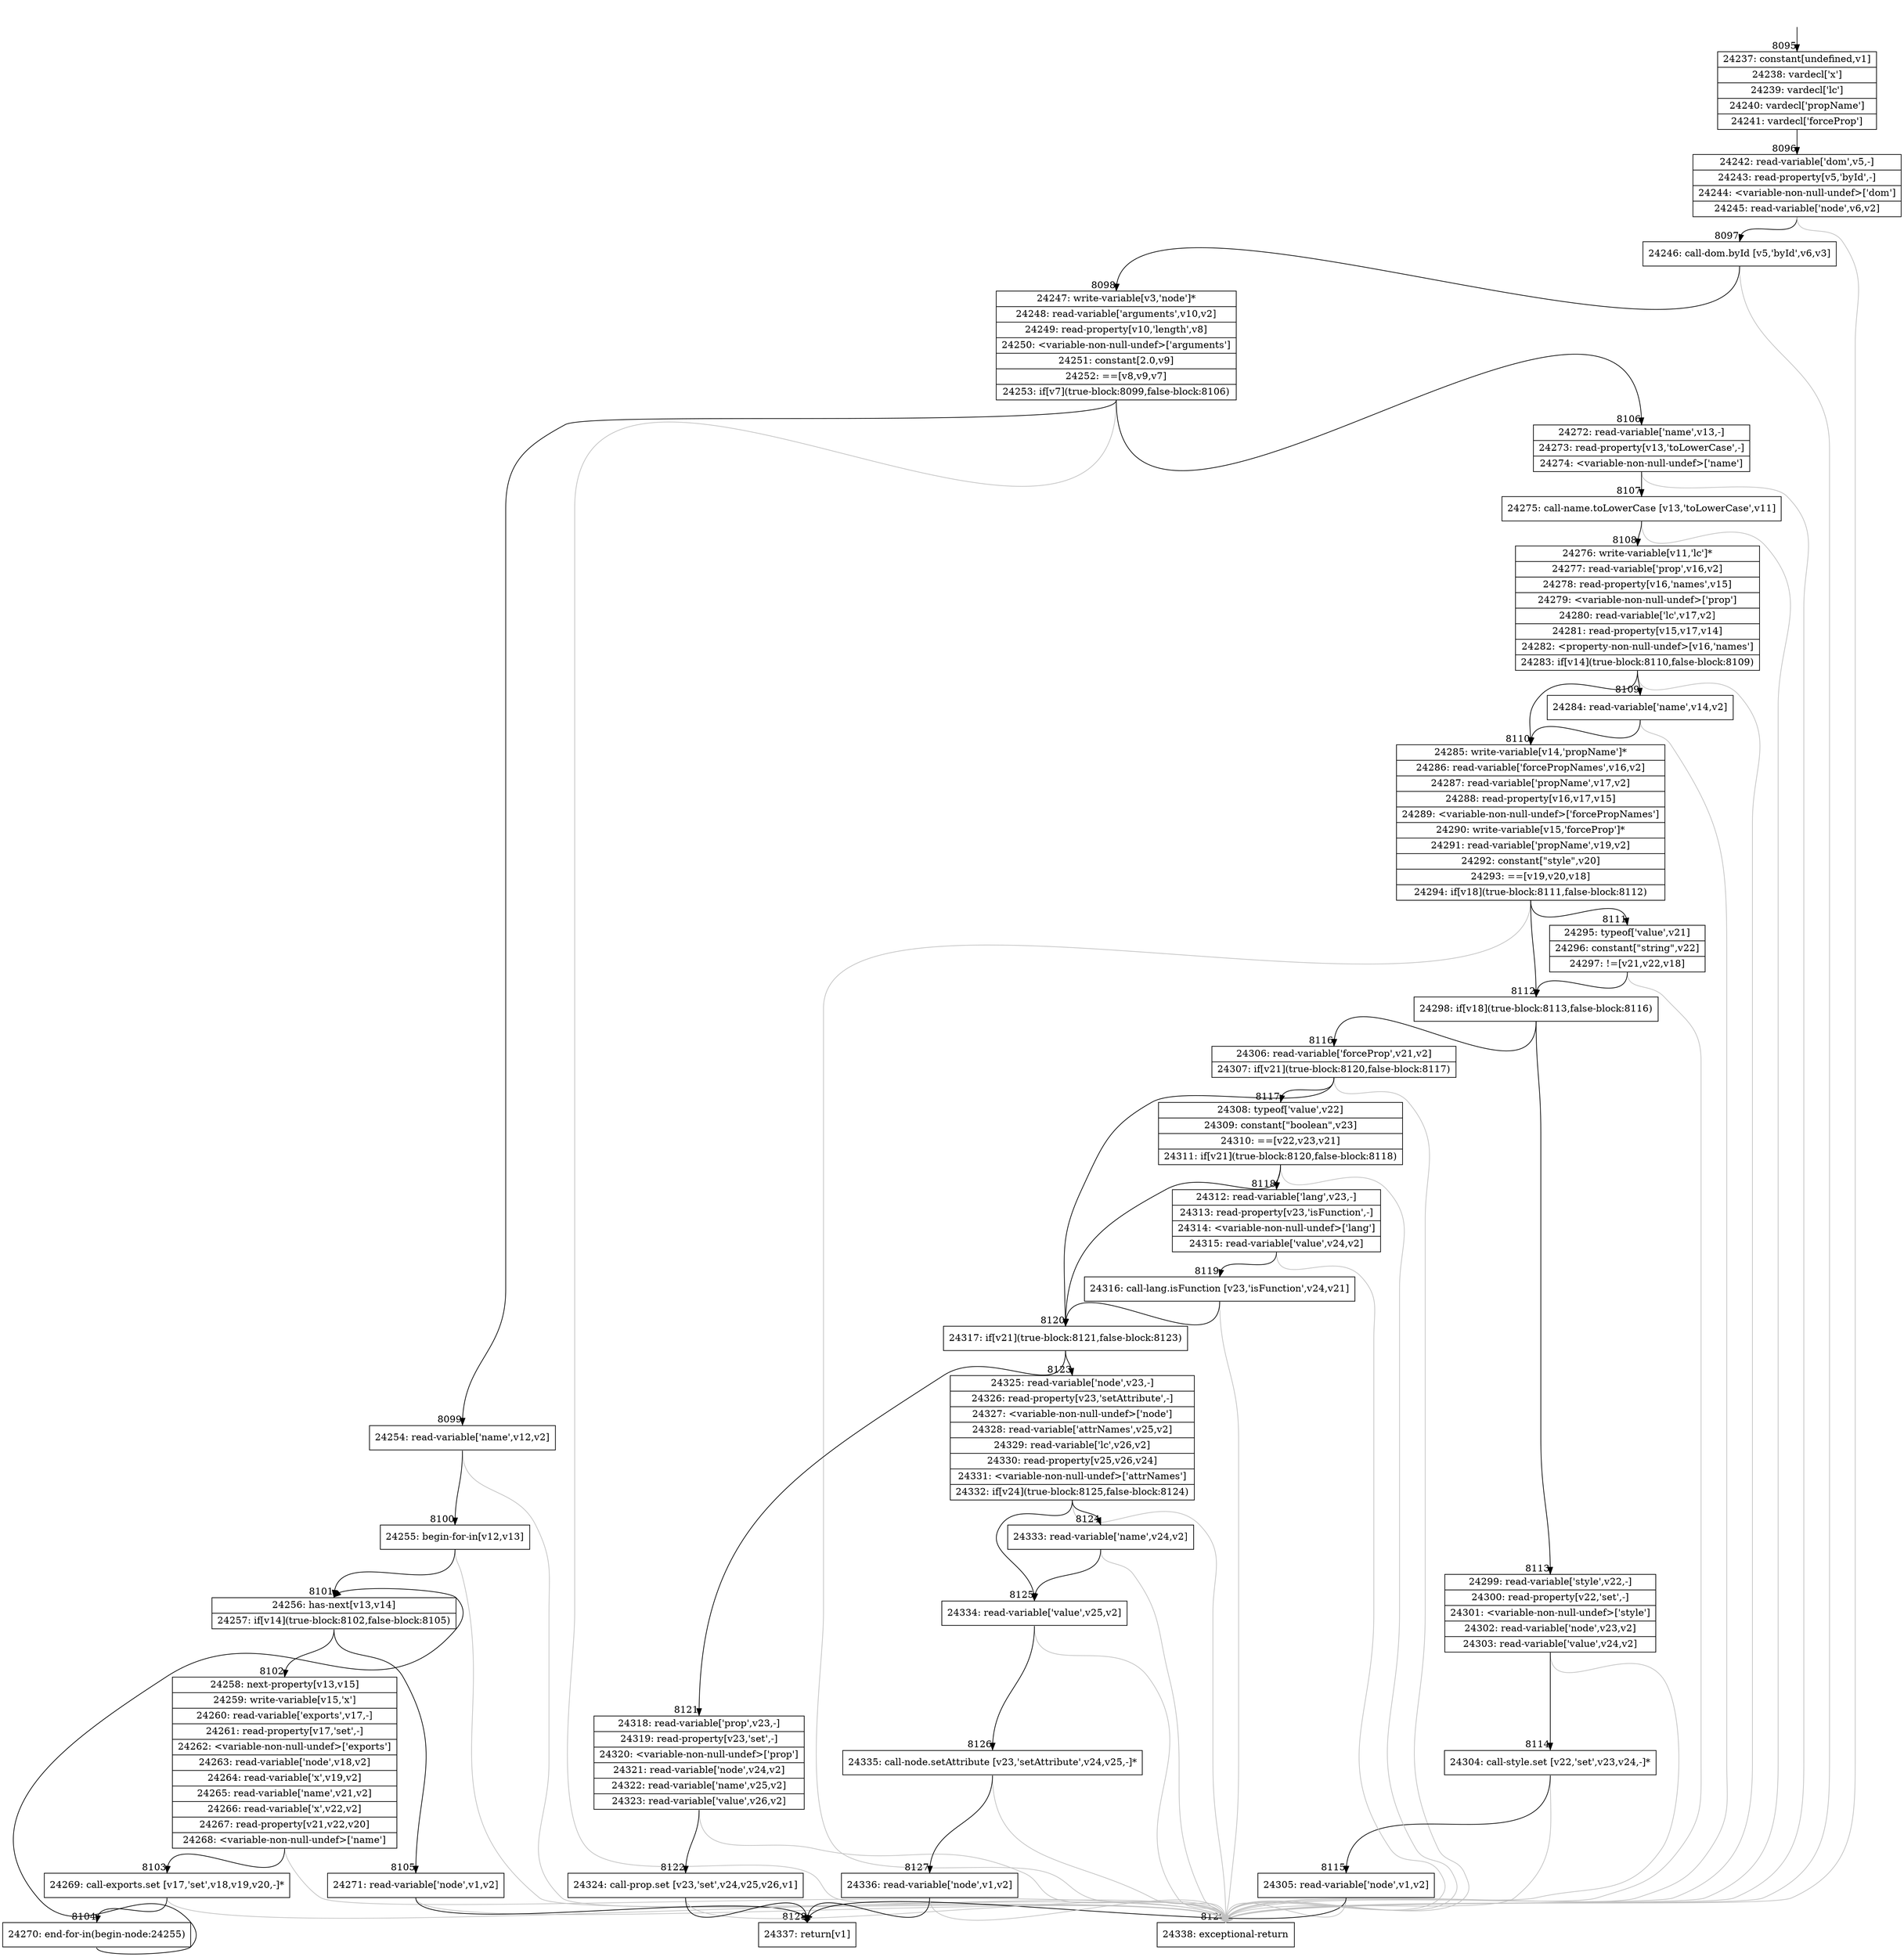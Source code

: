 digraph {
rankdir="TD"
BB_entry546[shape=none,label=""];
BB_entry546 -> BB8095 [tailport=s, headport=n, headlabel="    8095"]
BB8095 [shape=record label="{24237: constant[undefined,v1]|24238: vardecl['x']|24239: vardecl['lc']|24240: vardecl['propName']|24241: vardecl['forceProp']}" ] 
BB8095 -> BB8096 [tailport=s, headport=n, headlabel="      8096"]
BB8096 [shape=record label="{24242: read-variable['dom',v5,-]|24243: read-property[v5,'byId',-]|24244: \<variable-non-null-undef\>['dom']|24245: read-variable['node',v6,v2]}" ] 
BB8096 -> BB8097 [tailport=s, headport=n, headlabel="      8097"]
BB8096 -> BB8129 [tailport=s, headport=n, color=gray, headlabel="      8129"]
BB8097 [shape=record label="{24246: call-dom.byId [v5,'byId',v6,v3]}" ] 
BB8097 -> BB8098 [tailport=s, headport=n, headlabel="      8098"]
BB8097 -> BB8129 [tailport=s, headport=n, color=gray]
BB8098 [shape=record label="{24247: write-variable[v3,'node']*|24248: read-variable['arguments',v10,v2]|24249: read-property[v10,'length',v8]|24250: \<variable-non-null-undef\>['arguments']|24251: constant[2.0,v9]|24252: ==[v8,v9,v7]|24253: if[v7](true-block:8099,false-block:8106)}" ] 
BB8098 -> BB8099 [tailport=s, headport=n, headlabel="      8099"]
BB8098 -> BB8106 [tailport=s, headport=n, headlabel="      8106"]
BB8098 -> BB8129 [tailport=s, headport=n, color=gray]
BB8099 [shape=record label="{24254: read-variable['name',v12,v2]}" ] 
BB8099 -> BB8100 [tailport=s, headport=n, headlabel="      8100"]
BB8099 -> BB8129 [tailport=s, headport=n, color=gray]
BB8100 [shape=record label="{24255: begin-for-in[v12,v13]}" ] 
BB8100 -> BB8101 [tailport=s, headport=n, headlabel="      8101"]
BB8100 -> BB8129 [tailport=s, headport=n, color=gray]
BB8101 [shape=record label="{24256: has-next[v13,v14]|24257: if[v14](true-block:8102,false-block:8105)}" ] 
BB8101 -> BB8102 [tailport=s, headport=n, headlabel="      8102"]
BB8101 -> BB8105 [tailport=s, headport=n, headlabel="      8105"]
BB8102 [shape=record label="{24258: next-property[v13,v15]|24259: write-variable[v15,'x']|24260: read-variable['exports',v17,-]|24261: read-property[v17,'set',-]|24262: \<variable-non-null-undef\>['exports']|24263: read-variable['node',v18,v2]|24264: read-variable['x',v19,v2]|24265: read-variable['name',v21,v2]|24266: read-variable['x',v22,v2]|24267: read-property[v21,v22,v20]|24268: \<variable-non-null-undef\>['name']}" ] 
BB8102 -> BB8103 [tailport=s, headport=n, headlabel="      8103"]
BB8102 -> BB8129 [tailport=s, headport=n, color=gray]
BB8103 [shape=record label="{24269: call-exports.set [v17,'set',v18,v19,v20,-]*}" ] 
BB8103 -> BB8104 [tailport=s, headport=n, headlabel="      8104"]
BB8103 -> BB8129 [tailport=s, headport=n, color=gray]
BB8104 [shape=record label="{24270: end-for-in(begin-node:24255)}" ] 
BB8104 -> BB8101 [tailport=s, headport=n]
BB8105 [shape=record label="{24271: read-variable['node',v1,v2]}" ] 
BB8105 -> BB8128 [tailport=s, headport=n, headlabel="      8128"]
BB8105 -> BB8129 [tailport=s, headport=n, color=gray]
BB8106 [shape=record label="{24272: read-variable['name',v13,-]|24273: read-property[v13,'toLowerCase',-]|24274: \<variable-non-null-undef\>['name']}" ] 
BB8106 -> BB8107 [tailport=s, headport=n, headlabel="      8107"]
BB8106 -> BB8129 [tailport=s, headport=n, color=gray]
BB8107 [shape=record label="{24275: call-name.toLowerCase [v13,'toLowerCase',v11]}" ] 
BB8107 -> BB8108 [tailport=s, headport=n, headlabel="      8108"]
BB8107 -> BB8129 [tailport=s, headport=n, color=gray]
BB8108 [shape=record label="{24276: write-variable[v11,'lc']*|24277: read-variable['prop',v16,v2]|24278: read-property[v16,'names',v15]|24279: \<variable-non-null-undef\>['prop']|24280: read-variable['lc',v17,v2]|24281: read-property[v15,v17,v14]|24282: \<property-non-null-undef\>[v16,'names']|24283: if[v14](true-block:8110,false-block:8109)}" ] 
BB8108 -> BB8110 [tailport=s, headport=n, headlabel="      8110"]
BB8108 -> BB8109 [tailport=s, headport=n, headlabel="      8109"]
BB8108 -> BB8129 [tailport=s, headport=n, color=gray]
BB8109 [shape=record label="{24284: read-variable['name',v14,v2]}" ] 
BB8109 -> BB8110 [tailport=s, headport=n]
BB8109 -> BB8129 [tailport=s, headport=n, color=gray]
BB8110 [shape=record label="{24285: write-variable[v14,'propName']*|24286: read-variable['forcePropNames',v16,v2]|24287: read-variable['propName',v17,v2]|24288: read-property[v16,v17,v15]|24289: \<variable-non-null-undef\>['forcePropNames']|24290: write-variable[v15,'forceProp']*|24291: read-variable['propName',v19,v2]|24292: constant[\"style\",v20]|24293: ==[v19,v20,v18]|24294: if[v18](true-block:8111,false-block:8112)}" ] 
BB8110 -> BB8112 [tailport=s, headport=n, headlabel="      8112"]
BB8110 -> BB8111 [tailport=s, headport=n, headlabel="      8111"]
BB8110 -> BB8129 [tailport=s, headport=n, color=gray]
BB8111 [shape=record label="{24295: typeof['value',v21]|24296: constant[\"string\",v22]|24297: !=[v21,v22,v18]}" ] 
BB8111 -> BB8112 [tailport=s, headport=n]
BB8111 -> BB8129 [tailport=s, headport=n, color=gray]
BB8112 [shape=record label="{24298: if[v18](true-block:8113,false-block:8116)}" ] 
BB8112 -> BB8113 [tailport=s, headport=n, headlabel="      8113"]
BB8112 -> BB8116 [tailport=s, headport=n, headlabel="      8116"]
BB8113 [shape=record label="{24299: read-variable['style',v22,-]|24300: read-property[v22,'set',-]|24301: \<variable-non-null-undef\>['style']|24302: read-variable['node',v23,v2]|24303: read-variable['value',v24,v2]}" ] 
BB8113 -> BB8114 [tailport=s, headport=n, headlabel="      8114"]
BB8113 -> BB8129 [tailport=s, headport=n, color=gray]
BB8114 [shape=record label="{24304: call-style.set [v22,'set',v23,v24,-]*}" ] 
BB8114 -> BB8115 [tailport=s, headport=n, headlabel="      8115"]
BB8114 -> BB8129 [tailport=s, headport=n, color=gray]
BB8115 [shape=record label="{24305: read-variable['node',v1,v2]}" ] 
BB8115 -> BB8128 [tailport=s, headport=n]
BB8115 -> BB8129 [tailport=s, headport=n, color=gray]
BB8116 [shape=record label="{24306: read-variable['forceProp',v21,v2]|24307: if[v21](true-block:8120,false-block:8117)}" ] 
BB8116 -> BB8120 [tailport=s, headport=n, headlabel="      8120"]
BB8116 -> BB8117 [tailport=s, headport=n, headlabel="      8117"]
BB8116 -> BB8129 [tailport=s, headport=n, color=gray]
BB8117 [shape=record label="{24308: typeof['value',v22]|24309: constant[\"boolean\",v23]|24310: ==[v22,v23,v21]|24311: if[v21](true-block:8120,false-block:8118)}" ] 
BB8117 -> BB8120 [tailport=s, headport=n]
BB8117 -> BB8118 [tailport=s, headport=n, headlabel="      8118"]
BB8117 -> BB8129 [tailport=s, headport=n, color=gray]
BB8118 [shape=record label="{24312: read-variable['lang',v23,-]|24313: read-property[v23,'isFunction',-]|24314: \<variable-non-null-undef\>['lang']|24315: read-variable['value',v24,v2]}" ] 
BB8118 -> BB8119 [tailport=s, headport=n, headlabel="      8119"]
BB8118 -> BB8129 [tailport=s, headport=n, color=gray]
BB8119 [shape=record label="{24316: call-lang.isFunction [v23,'isFunction',v24,v21]}" ] 
BB8119 -> BB8120 [tailport=s, headport=n]
BB8119 -> BB8129 [tailport=s, headport=n, color=gray]
BB8120 [shape=record label="{24317: if[v21](true-block:8121,false-block:8123)}" ] 
BB8120 -> BB8121 [tailport=s, headport=n, headlabel="      8121"]
BB8120 -> BB8123 [tailport=s, headport=n, headlabel="      8123"]
BB8121 [shape=record label="{24318: read-variable['prop',v23,-]|24319: read-property[v23,'set',-]|24320: \<variable-non-null-undef\>['prop']|24321: read-variable['node',v24,v2]|24322: read-variable['name',v25,v2]|24323: read-variable['value',v26,v2]}" ] 
BB8121 -> BB8122 [tailport=s, headport=n, headlabel="      8122"]
BB8121 -> BB8129 [tailport=s, headport=n, color=gray]
BB8122 [shape=record label="{24324: call-prop.set [v23,'set',v24,v25,v26,v1]}" ] 
BB8122 -> BB8128 [tailport=s, headport=n]
BB8122 -> BB8129 [tailport=s, headport=n, color=gray]
BB8123 [shape=record label="{24325: read-variable['node',v23,-]|24326: read-property[v23,'setAttribute',-]|24327: \<variable-non-null-undef\>['node']|24328: read-variable['attrNames',v25,v2]|24329: read-variable['lc',v26,v2]|24330: read-property[v25,v26,v24]|24331: \<variable-non-null-undef\>['attrNames']|24332: if[v24](true-block:8125,false-block:8124)}" ] 
BB8123 -> BB8125 [tailport=s, headport=n, headlabel="      8125"]
BB8123 -> BB8124 [tailport=s, headport=n, headlabel="      8124"]
BB8123 -> BB8129 [tailport=s, headport=n, color=gray]
BB8124 [shape=record label="{24333: read-variable['name',v24,v2]}" ] 
BB8124 -> BB8125 [tailport=s, headport=n]
BB8124 -> BB8129 [tailport=s, headport=n, color=gray]
BB8125 [shape=record label="{24334: read-variable['value',v25,v2]}" ] 
BB8125 -> BB8126 [tailport=s, headport=n, headlabel="      8126"]
BB8125 -> BB8129 [tailport=s, headport=n, color=gray]
BB8126 [shape=record label="{24335: call-node.setAttribute [v23,'setAttribute',v24,v25,-]*}" ] 
BB8126 -> BB8127 [tailport=s, headport=n, headlabel="      8127"]
BB8126 -> BB8129 [tailport=s, headport=n, color=gray]
BB8127 [shape=record label="{24336: read-variable['node',v1,v2]}" ] 
BB8127 -> BB8128 [tailport=s, headport=n]
BB8127 -> BB8129 [tailport=s, headport=n, color=gray]
BB8128 [shape=record label="{24337: return[v1]}" ] 
BB8129 [shape=record label="{24338: exceptional-return}" ] 
//#$~ 11401
}
